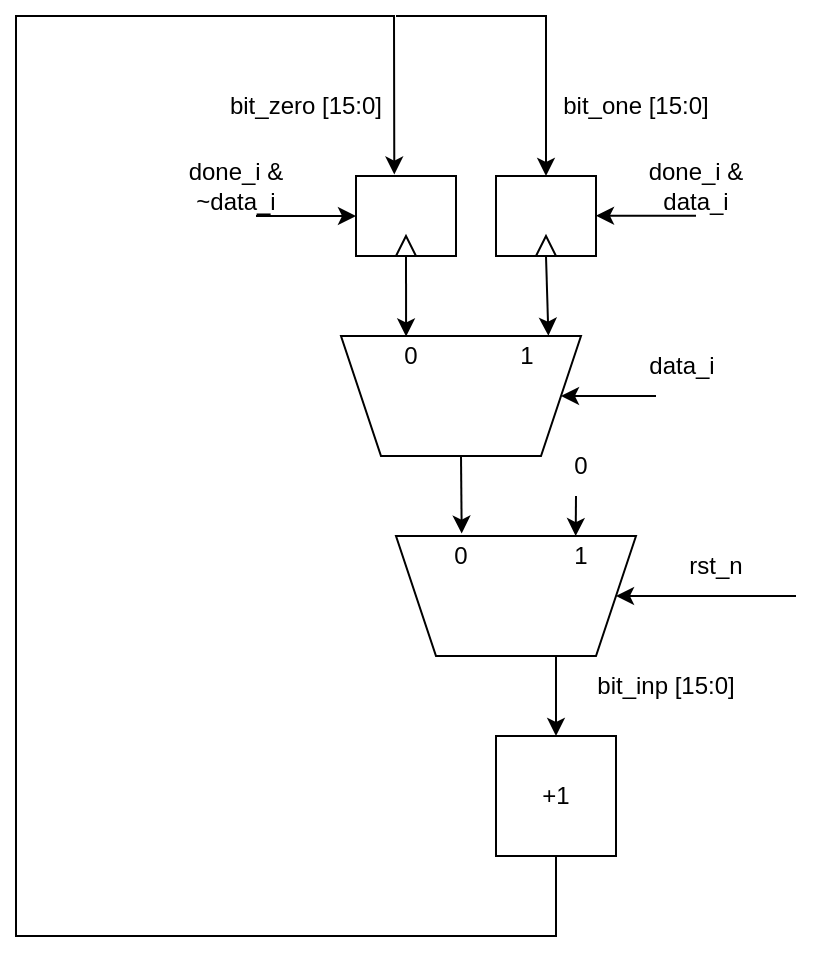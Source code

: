 <mxfile version="26.0.4">
  <diagram name="Page-1" id="Kv7xAL1uLG0Eq4g3Ebbs">
    <mxGraphModel dx="139" dy="487" grid="1" gridSize="10" guides="1" tooltips="1" connect="1" arrows="1" fold="1" page="1" pageScale="1" pageWidth="850" pageHeight="1100" math="0" shadow="0">
      <root>
        <mxCell id="0" />
        <mxCell id="1" parent="0" />
        <mxCell id="fBDcnERQuijpaPTpogGk-13" value="+1" style="rounded=0;whiteSpace=wrap;html=1;" parent="1" vertex="1">
          <mxGeometry x="1840" y="880" width="60" height="60" as="geometry" />
        </mxCell>
        <mxCell id="fBDcnERQuijpaPTpogGk-16" value="data_i" style="text;html=1;align=center;verticalAlign=middle;whiteSpace=wrap;rounded=0;" parent="1" vertex="1">
          <mxGeometry x="1882.5" y="680" width="100" height="30" as="geometry" />
        </mxCell>
        <mxCell id="fBDcnERQuijpaPTpogGk-17" value="" style="endArrow=classic;html=1;rounded=0;entryX=0.166;entryY=-0.003;entryDx=0;entryDy=0;entryPerimeter=0;" parent="1" edge="1">
          <mxGeometry width="50" height="50" relative="1" as="geometry">
            <mxPoint x="1870" y="840" as="sourcePoint" />
            <mxPoint x="1870" y="880" as="targetPoint" />
          </mxGeometry>
        </mxCell>
        <mxCell id="fBDcnERQuijpaPTpogGk-30" value="" style="shape=trapezoid;perimeter=trapezoidPerimeter;whiteSpace=wrap;html=1;fixedSize=1;direction=west;" parent="1" vertex="1">
          <mxGeometry x="1790" y="780" width="120" height="60" as="geometry" />
        </mxCell>
        <mxCell id="fBDcnERQuijpaPTpogGk-32" value="bit_one [15:0]" style="text;html=1;align=center;verticalAlign=middle;whiteSpace=wrap;rounded=0;" parent="1" vertex="1">
          <mxGeometry x="1865" y="550" width="90" height="30" as="geometry" />
        </mxCell>
        <mxCell id="fBDcnERQuijpaPTpogGk-33" value="bit_inp [15:0]" style="text;html=1;align=center;verticalAlign=middle;whiteSpace=wrap;rounded=0;" parent="1" vertex="1">
          <mxGeometry x="1880" y="840" width="90" height="30" as="geometry" />
        </mxCell>
        <mxCell id="fBDcnERQuijpaPTpogGk-35" value="0" style="text;html=1;align=center;verticalAlign=middle;whiteSpace=wrap;rounded=0;" parent="1" vertex="1">
          <mxGeometry x="1856.25" y="730" width="52.5" height="30" as="geometry" />
        </mxCell>
        <mxCell id="fBDcnERQuijpaPTpogGk-36" value="" style="endArrow=classic;html=1;rounded=0;entryX=0;entryY=0.5;entryDx=0;entryDy=0;" parent="1" target="fBDcnERQuijpaPTpogGk-30" edge="1">
          <mxGeometry width="50" height="50" relative="1" as="geometry">
            <mxPoint x="1990" y="810" as="sourcePoint" />
            <mxPoint x="2060" y="770" as="targetPoint" />
          </mxGeometry>
        </mxCell>
        <mxCell id="fBDcnERQuijpaPTpogGk-37" value="rst_n" style="text;html=1;align=center;verticalAlign=middle;whiteSpace=wrap;rounded=0;" parent="1" vertex="1">
          <mxGeometry x="1920" y="780" width="60" height="30" as="geometry" />
        </mxCell>
        <mxCell id="fBDcnERQuijpaPTpogGk-39" value="1" style="text;html=1;align=center;verticalAlign=middle;whiteSpace=wrap;rounded=0;" parent="1" vertex="1">
          <mxGeometry x="1865" y="780" width="35" height="20" as="geometry" />
        </mxCell>
        <mxCell id="fBDcnERQuijpaPTpogGk-40" value="0" style="text;html=1;align=center;verticalAlign=middle;whiteSpace=wrap;rounded=0;" parent="1" vertex="1">
          <mxGeometry x="1805" y="780" width="35" height="20" as="geometry" />
        </mxCell>
        <mxCell id="fBDcnERQuijpaPTpogGk-41" value="" style="endArrow=classic;html=1;rounded=0;entryX=0.424;entryY=0.001;entryDx=0;entryDy=0;entryPerimeter=0;" parent="1" target="fBDcnERQuijpaPTpogGk-39" edge="1">
          <mxGeometry width="50" height="50" relative="1" as="geometry">
            <mxPoint x="1880" y="760" as="sourcePoint" />
            <mxPoint x="1890" y="770" as="targetPoint" />
          </mxGeometry>
        </mxCell>
        <mxCell id="fBDcnERQuijpaPTpogGk-48" value="bit_zero [15:0]" style="text;html=1;align=center;verticalAlign=middle;whiteSpace=wrap;rounded=0;" parent="1" vertex="1">
          <mxGeometry x="1700" y="550" width="90" height="30" as="geometry" />
        </mxCell>
        <mxCell id="d4XZ7zzqm2FDq9BQY2AR-1" value="" style="endArrow=classic;html=1;rounded=0;entryX=0;entryY=0.5;entryDx=0;entryDy=0;" edge="1" parent="1" target="d4XZ7zzqm2FDq9BQY2AR-3">
          <mxGeometry width="50" height="50" relative="1" as="geometry">
            <mxPoint x="1920" y="710" as="sourcePoint" />
            <mxPoint x="1860" y="705" as="targetPoint" />
          </mxGeometry>
        </mxCell>
        <mxCell id="d4XZ7zzqm2FDq9BQY2AR-3" value="" style="shape=trapezoid;perimeter=trapezoidPerimeter;whiteSpace=wrap;html=1;fixedSize=1;direction=west;" vertex="1" parent="1">
          <mxGeometry x="1762.5" y="680" width="120" height="60" as="geometry" />
        </mxCell>
        <mxCell id="d4XZ7zzqm2FDq9BQY2AR-6" value="" style="endArrow=classic;html=1;rounded=0;entryX=0.51;entryY=-0.062;entryDx=0;entryDy=0;entryPerimeter=0;exitX=0.5;exitY=0;exitDx=0;exitDy=0;" edge="1" parent="1" source="d4XZ7zzqm2FDq9BQY2AR-3" target="fBDcnERQuijpaPTpogGk-40">
          <mxGeometry width="50" height="50" relative="1" as="geometry">
            <mxPoint x="1822.36" y="760" as="sourcePoint" />
            <mxPoint x="1822.36" y="780" as="targetPoint" />
          </mxGeometry>
        </mxCell>
        <mxCell id="d4XZ7zzqm2FDq9BQY2AR-7" value="1" style="text;html=1;align=center;verticalAlign=middle;whiteSpace=wrap;rounded=0;" vertex="1" parent="1">
          <mxGeometry x="1837.5" y="680" width="35" height="20" as="geometry" />
        </mxCell>
        <mxCell id="d4XZ7zzqm2FDq9BQY2AR-8" value="0" style="text;html=1;align=center;verticalAlign=middle;whiteSpace=wrap;rounded=0;" vertex="1" parent="1">
          <mxGeometry x="1780" y="680" width="35" height="20" as="geometry" />
        </mxCell>
        <mxCell id="d4XZ7zzqm2FDq9BQY2AR-9" value="" style="endArrow=classic;html=1;rounded=0;entryX=0.82;entryY=-0.008;entryDx=0;entryDy=0;entryPerimeter=0;exitX=0;exitY=0.5;exitDx=0;exitDy=0;" edge="1" parent="1" source="d4XZ7zzqm2FDq9BQY2AR-18" target="d4XZ7zzqm2FDq9BQY2AR-7">
          <mxGeometry width="50" height="50" relative="1" as="geometry">
            <mxPoint x="1860" y="650" as="sourcePoint" />
            <mxPoint x="1958.75" y="725" as="targetPoint" />
          </mxGeometry>
        </mxCell>
        <mxCell id="d4XZ7zzqm2FDq9BQY2AR-10" value="" style="endArrow=classic;html=1;rounded=0;exitX=0;exitY=0.5;exitDx=0;exitDy=0;entryX=0.43;entryY=0.012;entryDx=0;entryDy=0;entryPerimeter=0;" edge="1" parent="1" source="d4XZ7zzqm2FDq9BQY2AR-14" target="d4XZ7zzqm2FDq9BQY2AR-8">
          <mxGeometry width="50" height="50" relative="1" as="geometry">
            <mxPoint x="1797.43" y="640" as="sourcePoint" />
            <mxPoint x="1797.43" y="681" as="targetPoint" />
          </mxGeometry>
        </mxCell>
        <mxCell id="d4XZ7zzqm2FDq9BQY2AR-11" value="" style="endArrow=classic;html=1;rounded=0;exitX=0.5;exitY=1;exitDx=0;exitDy=0;entryX=0.383;entryY=-0.018;entryDx=0;entryDy=0;entryPerimeter=0;" edge="1" parent="1" source="fBDcnERQuijpaPTpogGk-13" target="d4XZ7zzqm2FDq9BQY2AR-12">
          <mxGeometry width="50" height="50" relative="1" as="geometry">
            <mxPoint x="1890" y="970" as="sourcePoint" />
            <mxPoint x="1800" y="520" as="targetPoint" />
            <Array as="points">
              <mxPoint x="1870" y="980" />
              <mxPoint x="1600" y="980" />
              <mxPoint x="1600" y="520" />
              <mxPoint x="1789" y="520" />
            </Array>
          </mxGeometry>
        </mxCell>
        <mxCell id="d4XZ7zzqm2FDq9BQY2AR-15" value="" style="group" vertex="1" connectable="0" parent="1">
          <mxGeometry x="1770" y="600" width="50" height="40" as="geometry" />
        </mxCell>
        <mxCell id="d4XZ7zzqm2FDq9BQY2AR-12" value="" style="rounded=0;whiteSpace=wrap;html=1;" vertex="1" parent="d4XZ7zzqm2FDq9BQY2AR-15">
          <mxGeometry width="50" height="40" as="geometry" />
        </mxCell>
        <mxCell id="d4XZ7zzqm2FDq9BQY2AR-14" value="" style="triangle;whiteSpace=wrap;html=1;direction=north;" vertex="1" parent="d4XZ7zzqm2FDq9BQY2AR-15">
          <mxGeometry x="20" y="30" width="10" height="10" as="geometry" />
        </mxCell>
        <mxCell id="d4XZ7zzqm2FDq9BQY2AR-16" value="" style="group" vertex="1" connectable="0" parent="1">
          <mxGeometry x="1840" y="600" width="50" height="40" as="geometry" />
        </mxCell>
        <mxCell id="d4XZ7zzqm2FDq9BQY2AR-17" value="" style="rounded=0;whiteSpace=wrap;html=1;" vertex="1" parent="d4XZ7zzqm2FDq9BQY2AR-16">
          <mxGeometry width="50" height="40" as="geometry" />
        </mxCell>
        <mxCell id="d4XZ7zzqm2FDq9BQY2AR-18" value="" style="triangle;whiteSpace=wrap;html=1;direction=north;" vertex="1" parent="d4XZ7zzqm2FDq9BQY2AR-16">
          <mxGeometry x="20" y="30" width="10" height="10" as="geometry" />
        </mxCell>
        <mxCell id="d4XZ7zzqm2FDq9BQY2AR-21" value="" style="endArrow=classic;html=1;rounded=0;entryX=0;entryY=0.5;entryDx=0;entryDy=0;" edge="1" parent="1" target="d4XZ7zzqm2FDq9BQY2AR-12">
          <mxGeometry width="50" height="50" relative="1" as="geometry">
            <mxPoint x="1720" y="620" as="sourcePoint" />
            <mxPoint x="1747.5" y="595" as="targetPoint" />
          </mxGeometry>
        </mxCell>
        <mxCell id="d4XZ7zzqm2FDq9BQY2AR-22" value="" style="endArrow=classic;html=1;rounded=0;entryX=0;entryY=0.5;entryDx=0;entryDy=0;" edge="1" parent="1">
          <mxGeometry width="50" height="50" relative="1" as="geometry">
            <mxPoint x="1940" y="619.83" as="sourcePoint" />
            <mxPoint x="1890" y="619.83" as="targetPoint" />
          </mxGeometry>
        </mxCell>
        <mxCell id="d4XZ7zzqm2FDq9BQY2AR-23" value="done_i &amp;amp; ~data_i" style="text;html=1;align=center;verticalAlign=middle;whiteSpace=wrap;rounded=0;" vertex="1" parent="1">
          <mxGeometry x="1680" y="590" width="60" height="30" as="geometry" />
        </mxCell>
        <mxCell id="d4XZ7zzqm2FDq9BQY2AR-24" value="done_i &amp;amp; data_i" style="text;html=1;align=center;verticalAlign=middle;whiteSpace=wrap;rounded=0;" vertex="1" parent="1">
          <mxGeometry x="1910" y="590" width="60" height="30" as="geometry" />
        </mxCell>
        <mxCell id="d4XZ7zzqm2FDq9BQY2AR-25" value="" style="endArrow=classic;html=1;rounded=0;entryX=0.5;entryY=0;entryDx=0;entryDy=0;" edge="1" parent="1" target="d4XZ7zzqm2FDq9BQY2AR-17">
          <mxGeometry width="50" height="50" relative="1" as="geometry">
            <mxPoint x="1790" y="520" as="sourcePoint" />
            <mxPoint x="1872.5" y="470" as="targetPoint" />
            <Array as="points">
              <mxPoint x="1865" y="520" />
            </Array>
          </mxGeometry>
        </mxCell>
      </root>
    </mxGraphModel>
  </diagram>
</mxfile>
